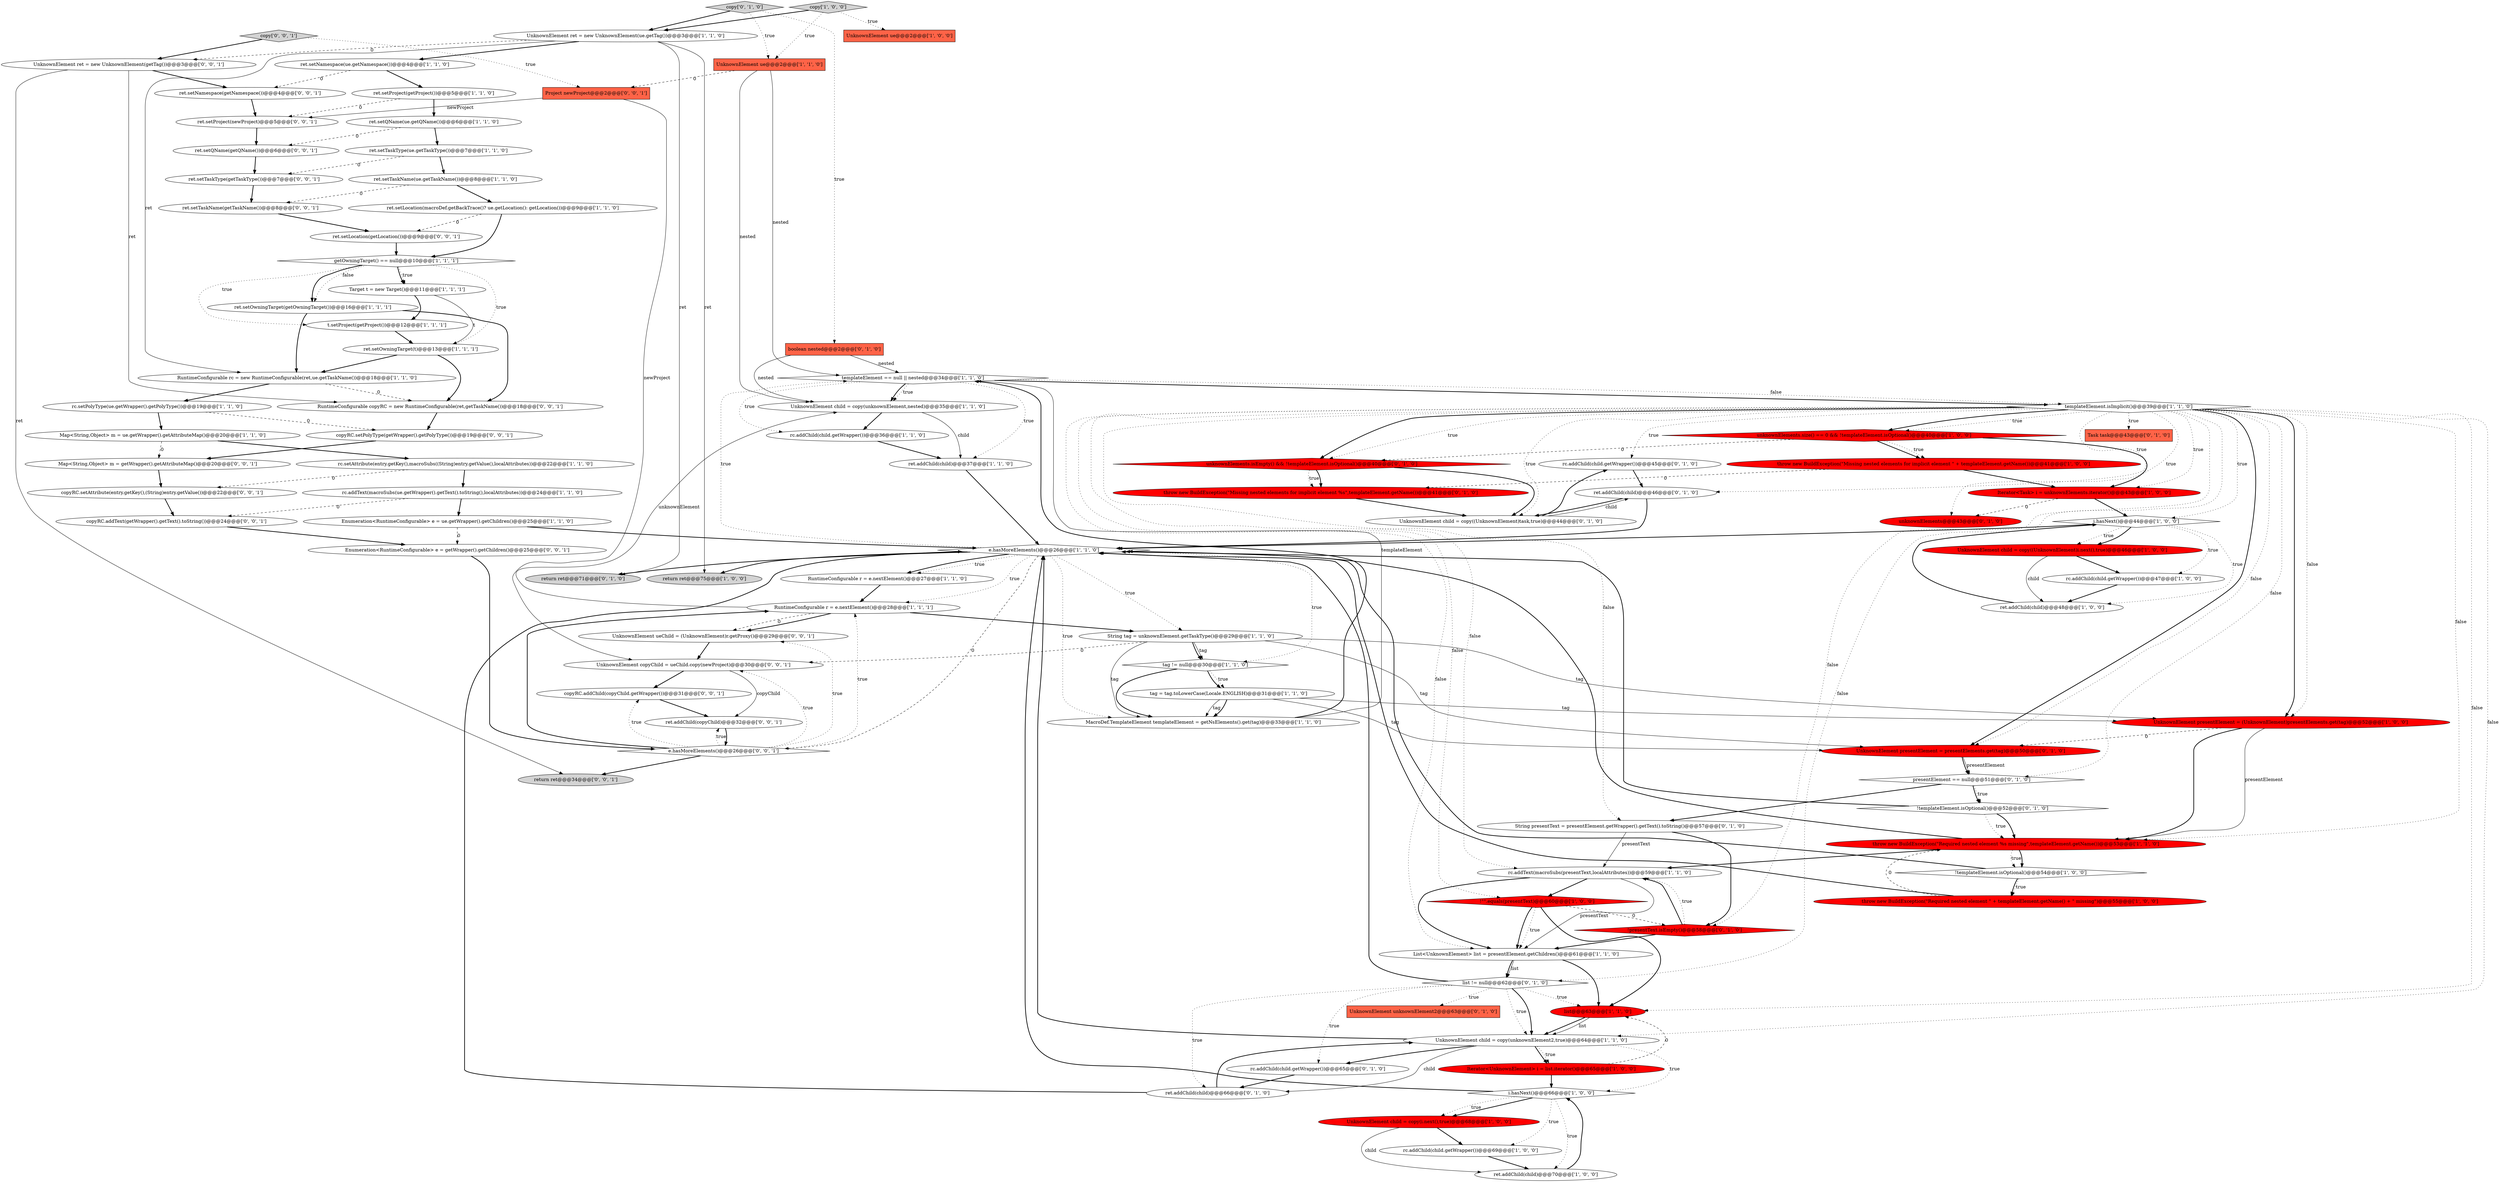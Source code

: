digraph {
46 [style = filled, label = "templateElement == null || nested@@@34@@@['1', '1', '0']", fillcolor = white, shape = diamond image = "AAA0AAABBB1BBB"];
76 [style = filled, label = "copyRC.addChild(copyChild.getWrapper())@@@31@@@['0', '0', '1']", fillcolor = white, shape = ellipse image = "AAA0AAABBB3BBB"];
45 [style = filled, label = "UnknownElement child = copy(i.next(),true)@@@68@@@['1', '0', '0']", fillcolor = red, shape = ellipse image = "AAA1AAABBB1BBB"];
38 [style = filled, label = "UnknownElement child = copy(unknownElement,nested)@@@35@@@['1', '1', '0']", fillcolor = white, shape = ellipse image = "AAA0AAABBB1BBB"];
58 [style = filled, label = "UnknownElement unknownElement2@@@63@@@['0', '1', '0']", fillcolor = tomato, shape = box image = "AAA0AAABBB2BBB"];
5 [style = filled, label = "Target t = new Target()@@@11@@@['1', '1', '1']", fillcolor = white, shape = ellipse image = "AAA0AAABBB1BBB"];
62 [style = filled, label = "rc.addChild(child.getWrapper())@@@45@@@['0', '1', '0']", fillcolor = white, shape = ellipse image = "AAA0AAABBB2BBB"];
6 [style = filled, label = "t.setProject(getProject())@@@12@@@['1', '1', '1']", fillcolor = white, shape = ellipse image = "AAA0AAABBB1BBB"];
25 [style = filled, label = "rc.addChild(child.getWrapper())@@@69@@@['1', '0', '0']", fillcolor = white, shape = ellipse image = "AAA0AAABBB1BBB"];
63 [style = filled, label = "rc.addChild(child.getWrapper())@@@65@@@['0', '1', '0']", fillcolor = white, shape = ellipse image = "AAA0AAABBB2BBB"];
92 [style = filled, label = "copyRC.setPolyType(getWrapper().getPolyType())@@@19@@@['0', '0', '1']", fillcolor = white, shape = ellipse image = "AAA0AAABBB3BBB"];
94 [style = filled, label = "e.hasMoreElements()@@@26@@@['0', '0', '1']", fillcolor = white, shape = diamond image = "AAA0AAABBB3BBB"];
91 [style = filled, label = "Project newProject@@@2@@@['0', '0', '1']", fillcolor = tomato, shape = box image = "AAA0AAABBB3BBB"];
44 [style = filled, label = "Iterator<UnknownElement> i = list.iterator()@@@65@@@['1', '0', '0']", fillcolor = red, shape = ellipse image = "AAA1AAABBB1BBB"];
23 [style = filled, label = "rc.setAttribute(entry.getKey(),macroSubs((String)entry.getValue(),localAttributes))@@@22@@@['1', '1', '0']", fillcolor = white, shape = ellipse image = "AAA0AAABBB1BBB"];
15 [style = filled, label = "throw new BuildException(\"Missing nested elements for implicit element \" + templateElement.getName())@@@41@@@['1', '0', '0']", fillcolor = red, shape = ellipse image = "AAA1AAABBB1BBB"];
72 [style = filled, label = "presentElement == null@@@51@@@['0', '1', '0']", fillcolor = white, shape = diamond image = "AAA0AAABBB2BBB"];
75 [style = filled, label = "RuntimeConfigurable copyRC = new RuntimeConfigurable(ret,getTaskName())@@@18@@@['0', '0', '1']", fillcolor = white, shape = ellipse image = "AAA0AAABBB3BBB"];
88 [style = filled, label = "ret.addChild(copyChild)@@@32@@@['0', '0', '1']", fillcolor = white, shape = ellipse image = "AAA0AAABBB3BBB"];
93 [style = filled, label = "ret.setProject(newProject)@@@5@@@['0', '0', '1']", fillcolor = white, shape = ellipse image = "AAA0AAABBB3BBB"];
51 [style = filled, label = "UnknownElement child = copy(unknownElement2,true)@@@64@@@['1', '1', '0']", fillcolor = white, shape = ellipse image = "AAA0AAABBB1BBB"];
12 [style = filled, label = "String tag = unknownElement.getTaskType()@@@29@@@['1', '1', '0']", fillcolor = white, shape = ellipse image = "AAA0AAABBB1BBB"];
73 [style = filled, label = "return ret@@@71@@@['0', '1', '0']", fillcolor = lightgray, shape = ellipse image = "AAA0AAABBB2BBB"];
50 [style = filled, label = "Map<String,Object> m = ue.getWrapper().getAttributeMap()@@@20@@@['1', '1', '0']", fillcolor = white, shape = ellipse image = "AAA0AAABBB1BBB"];
3 [style = filled, label = "RuntimeConfigurable r = e.nextElement()@@@28@@@['1', '1', '1']", fillcolor = white, shape = ellipse image = "AAA0AAABBB1BBB"];
0 [style = filled, label = "Iterator<Task> i = unknownElements.iterator()@@@43@@@['1', '0', '0']", fillcolor = red, shape = ellipse image = "AAA1AAABBB1BBB"];
53 [style = filled, label = "ret.setProject(getProject())@@@5@@@['1', '1', '0']", fillcolor = white, shape = ellipse image = "AAA0AAABBB1BBB"];
79 [style = filled, label = "copyRC.addText(getWrapper().getText().toString())@@@24@@@['0', '0', '1']", fillcolor = white, shape = ellipse image = "AAA0AAABBB3BBB"];
61 [style = filled, label = "boolean nested@@@2@@@['0', '1', '0']", fillcolor = tomato, shape = box image = "AAA0AAABBB2BBB"];
19 [style = filled, label = "ret.setOwningTarget(t)@@@13@@@['1', '1', '1']", fillcolor = white, shape = ellipse image = "AAA0AAABBB1BBB"];
43 [style = filled, label = "UnknownElement presentElement = (UnknownElement)presentElements.get(tag)@@@52@@@['1', '0', '0']", fillcolor = red, shape = ellipse image = "AAA1AAABBB1BBB"];
85 [style = filled, label = "ret.setLocation(getLocation())@@@9@@@['0', '0', '1']", fillcolor = white, shape = ellipse image = "AAA0AAABBB3BBB"];
30 [style = filled, label = "ret.setNamespace(ue.getNamespace())@@@4@@@['1', '1', '0']", fillcolor = white, shape = ellipse image = "AAA0AAABBB1BBB"];
55 [style = filled, label = "UnknownElement presentElement = presentElements.get(tag)@@@50@@@['0', '1', '0']", fillcolor = red, shape = ellipse image = "AAA1AAABBB2BBB"];
11 [style = filled, label = "return ret@@@75@@@['1', '0', '0']", fillcolor = lightgray, shape = ellipse image = "AAA0AAABBB1BBB"];
16 [style = filled, label = "rc.setPolyType(ue.getWrapper().getPolyType())@@@19@@@['1', '1', '0']", fillcolor = white, shape = ellipse image = "AAA0AAABBB1BBB"];
27 [style = filled, label = "i.hasNext()@@@44@@@['1', '0', '0']", fillcolor = white, shape = diamond image = "AAA0AAABBB1BBB"];
26 [style = filled, label = "list@@@63@@@['1', '1', '0']", fillcolor = red, shape = ellipse image = "AAA1AAABBB1BBB"];
41 [style = filled, label = "UnknownElement ue@@@2@@@['1', '0', '0']", fillcolor = tomato, shape = box image = "AAA0AAABBB1BBB"];
34 [style = filled, label = "ret.addChild(child)@@@48@@@['1', '0', '0']", fillcolor = white, shape = ellipse image = "AAA0AAABBB1BBB"];
29 [style = filled, label = "List<UnknownElement> list = presentElement.getChildren()@@@61@@@['1', '1', '0']", fillcolor = white, shape = ellipse image = "AAA0AAABBB1BBB"];
36 [style = filled, label = "ret.setTaskType(ue.getTaskType())@@@7@@@['1', '1', '0']", fillcolor = white, shape = ellipse image = "AAA0AAABBB1BBB"];
84 [style = filled, label = "UnknownElement copyChild = ueChild.copy(newProject)@@@30@@@['0', '0', '1']", fillcolor = white, shape = ellipse image = "AAA0AAABBB3BBB"];
17 [style = filled, label = "tag = tag.toLowerCase(Locale.ENGLISH)@@@31@@@['1', '1', '0']", fillcolor = white, shape = ellipse image = "AAA0AAABBB1BBB"];
22 [style = filled, label = "MacroDef.TemplateElement templateElement = getNsElements().get(tag)@@@33@@@['1', '1', '0']", fillcolor = white, shape = ellipse image = "AAA0AAABBB1BBB"];
67 [style = filled, label = "ret.addChild(child)@@@66@@@['0', '1', '0']", fillcolor = white, shape = ellipse image = "AAA0AAABBB2BBB"];
21 [style = filled, label = "ret.addChild(child)@@@70@@@['1', '0', '0']", fillcolor = white, shape = ellipse image = "AAA0AAABBB1BBB"];
7 [style = filled, label = "!\"\".equals(presentText)@@@60@@@['1', '0', '0']", fillcolor = red, shape = diamond image = "AAA1AAABBB1BBB"];
13 [style = filled, label = "rc.addText(macroSubs(ue.getWrapper().getText().toString(),localAttributes))@@@24@@@['1', '1', '0']", fillcolor = white, shape = ellipse image = "AAA0AAABBB1BBB"];
8 [style = filled, label = "ret.setOwningTarget(getOwningTarget())@@@16@@@['1', '1', '1']", fillcolor = white, shape = ellipse image = "AAA0AAABBB1BBB"];
48 [style = filled, label = "!templateElement.isOptional()@@@54@@@['1', '0', '0']", fillcolor = white, shape = diamond image = "AAA0AAABBB1BBB"];
68 [style = filled, label = "Task task@@@43@@@['0', '1', '0']", fillcolor = tomato, shape = box image = "AAA0AAABBB2BBB"];
32 [style = filled, label = "throw new BuildException(\"Required nested element \" + templateElement.getName() + \" missing\")@@@55@@@['1', '0', '0']", fillcolor = red, shape = ellipse image = "AAA1AAABBB1BBB"];
4 [style = filled, label = "ret.addChild(child)@@@37@@@['1', '1', '0']", fillcolor = white, shape = ellipse image = "AAA0AAABBB1BBB"];
1 [style = filled, label = "RuntimeConfigurable rc = new RuntimeConfigurable(ret,ue.getTaskName())@@@18@@@['1', '1', '0']", fillcolor = white, shape = ellipse image = "AAA0AAABBB1BBB"];
69 [style = filled, label = "ret.addChild(child)@@@46@@@['0', '1', '0']", fillcolor = white, shape = ellipse image = "AAA0AAABBB2BBB"];
66 [style = filled, label = "list != null@@@62@@@['0', '1', '0']", fillcolor = white, shape = diamond image = "AAA0AAABBB2BBB"];
64 [style = filled, label = "String presentText = presentElement.getWrapper().getText().toString()@@@57@@@['0', '1', '0']", fillcolor = white, shape = ellipse image = "AAA0AAABBB2BBB"];
24 [style = filled, label = "i.hasNext()@@@66@@@['1', '0', '0']", fillcolor = white, shape = diamond image = "AAA0AAABBB1BBB"];
47 [style = filled, label = "getOwningTarget() == null@@@10@@@['1', '1', '1']", fillcolor = white, shape = diamond image = "AAA0AAABBB1BBB"];
35 [style = filled, label = "rc.addText(macroSubs(presentText,localAttributes))@@@59@@@['1', '1', '0']", fillcolor = white, shape = ellipse image = "AAA0AAABBB1BBB"];
59 [style = filled, label = "throw new BuildException(\"Missing nested elements for implicit element %s\",templateElement.getName())@@@41@@@['0', '1', '0']", fillcolor = red, shape = ellipse image = "AAA1AAABBB2BBB"];
71 [style = filled, label = "unknownElements@@@43@@@['0', '1', '0']", fillcolor = red, shape = ellipse image = "AAA1AAABBB2BBB"];
89 [style = filled, label = "return ret@@@34@@@['0', '0', '1']", fillcolor = lightgray, shape = ellipse image = "AAA0AAABBB3BBB"];
10 [style = filled, label = "ret.setTaskName(ue.getTaskName())@@@8@@@['1', '1', '0']", fillcolor = white, shape = ellipse image = "AAA0AAABBB1BBB"];
77 [style = filled, label = "UnknownElement ret = new UnknownElement(getTag())@@@3@@@['0', '0', '1']", fillcolor = white, shape = ellipse image = "AAA0AAABBB3BBB"];
52 [style = filled, label = "templateElement.isImplicit()@@@39@@@['1', '1', '0']", fillcolor = white, shape = diamond image = "AAA0AAABBB1BBB"];
81 [style = filled, label = "copy['0', '0', '1']", fillcolor = lightgray, shape = diamond image = "AAA0AAABBB3BBB"];
60 [style = filled, label = "unknownElements.isEmpty() && !templateElement.isOptional()@@@40@@@['0', '1', '0']", fillcolor = red, shape = diamond image = "AAA1AAABBB2BBB"];
56 [style = filled, label = "copy['0', '1', '0']", fillcolor = lightgray, shape = diamond image = "AAA0AAABBB2BBB"];
39 [style = filled, label = "throw new BuildException(\"Required nested element %s missing\",templateElement.getName())@@@53@@@['1', '1', '0']", fillcolor = red, shape = ellipse image = "AAA1AAABBB1BBB"];
70 [style = filled, label = "!presentText.isEmpty()@@@58@@@['0', '1', '0']", fillcolor = red, shape = diamond image = "AAA1AAABBB2BBB"];
90 [style = filled, label = "UnknownElement ueChild = (UnknownElement)r.getProxy()@@@29@@@['0', '0', '1']", fillcolor = white, shape = ellipse image = "AAA0AAABBB3BBB"];
28 [style = filled, label = "UnknownElement ret = new UnknownElement(ue.getTag())@@@3@@@['1', '1', '0']", fillcolor = white, shape = ellipse image = "AAA0AAABBB1BBB"];
42 [style = filled, label = "UnknownElement ue@@@2@@@['1', '1', '0']", fillcolor = tomato, shape = box image = "AAA0AAABBB1BBB"];
83 [style = filled, label = "ret.setQName(getQName())@@@6@@@['0', '0', '1']", fillcolor = white, shape = ellipse image = "AAA0AAABBB3BBB"];
40 [style = filled, label = "copy['1', '0', '0']", fillcolor = lightgray, shape = diamond image = "AAA0AAABBB1BBB"];
18 [style = filled, label = "rc.addChild(child.getWrapper())@@@36@@@['1', '1', '0']", fillcolor = white, shape = ellipse image = "AAA0AAABBB1BBB"];
14 [style = filled, label = "unknownElements.size() == 0 && !templateElement.isOptional()@@@40@@@['1', '0', '0']", fillcolor = red, shape = diamond image = "AAA1AAABBB1BBB"];
49 [style = filled, label = "ret.setLocation(macroDef.getBackTrace()? ue.getLocation(): getLocation())@@@9@@@['1', '1', '0']", fillcolor = white, shape = ellipse image = "AAA0AAABBB1BBB"];
20 [style = filled, label = "tag != null@@@30@@@['1', '1', '0']", fillcolor = white, shape = diamond image = "AAA0AAABBB1BBB"];
82 [style = filled, label = "Map<String,Object> m = getWrapper().getAttributeMap()@@@20@@@['0', '0', '1']", fillcolor = white, shape = ellipse image = "AAA0AAABBB3BBB"];
31 [style = filled, label = "rc.addChild(child.getWrapper())@@@47@@@['1', '0', '0']", fillcolor = white, shape = ellipse image = "AAA0AAABBB1BBB"];
37 [style = filled, label = "ret.setQName(ue.getQName())@@@6@@@['1', '1', '0']", fillcolor = white, shape = ellipse image = "AAA0AAABBB1BBB"];
2 [style = filled, label = "Enumeration<RuntimeConfigurable> e = ue.getWrapper().getChildren()@@@25@@@['1', '1', '0']", fillcolor = white, shape = ellipse image = "AAA0AAABBB1BBB"];
9 [style = filled, label = "RuntimeConfigurable r = e.nextElement()@@@27@@@['1', '1', '0']", fillcolor = white, shape = ellipse image = "AAA0AAABBB1BBB"];
33 [style = filled, label = "UnknownElement child = copy((UnknownElement)i.next(),true)@@@46@@@['1', '0', '0']", fillcolor = red, shape = ellipse image = "AAA1AAABBB1BBB"];
54 [style = filled, label = "e.hasMoreElements()@@@26@@@['1', '1', '0']", fillcolor = white, shape = diamond image = "AAA0AAABBB1BBB"];
57 [style = filled, label = "!templateElement.isOptional()@@@52@@@['0', '1', '0']", fillcolor = white, shape = diamond image = "AAA0AAABBB2BBB"];
65 [style = filled, label = "UnknownElement child = copy((UnknownElement)task,true)@@@44@@@['0', '1', '0']", fillcolor = white, shape = ellipse image = "AAA0AAABBB2BBB"];
78 [style = filled, label = "ret.setNamespace(getNamespace())@@@4@@@['0', '0', '1']", fillcolor = white, shape = ellipse image = "AAA0AAABBB3BBB"];
87 [style = filled, label = "ret.setTaskType(getTaskType())@@@7@@@['0', '0', '1']", fillcolor = white, shape = ellipse image = "AAA0AAABBB3BBB"];
80 [style = filled, label = "ret.setTaskName(getTaskName())@@@8@@@['0', '0', '1']", fillcolor = white, shape = ellipse image = "AAA0AAABBB3BBB"];
86 [style = filled, label = "Enumeration<RuntimeConfigurable> e = getWrapper().getChildren()@@@25@@@['0', '0', '1']", fillcolor = white, shape = ellipse image = "AAA0AAABBB3BBB"];
74 [style = filled, label = "copyRC.setAttribute(entry.getKey(),(String)entry.getValue())@@@22@@@['0', '0', '1']", fillcolor = white, shape = ellipse image = "AAA0AAABBB3BBB"];
55->72 [style = bold, label=""];
52->51 [style = dotted, label="false"];
66->63 [style = dotted, label="true"];
56->42 [style = dotted, label="true"];
36->87 [style = dashed, label="0"];
70->29 [style = bold, label=""];
79->86 [style = bold, label=""];
57->39 [style = dotted, label="true"];
54->22 [style = dotted, label="true"];
72->57 [style = bold, label=""];
24->25 [style = dotted, label="true"];
84->88 [style = solid, label="copyChild"];
27->33 [style = dotted, label="true"];
65->62 [style = bold, label=""];
52->66 [style = dotted, label="false"];
78->93 [style = bold, label=""];
21->24 [style = bold, label=""];
39->54 [style = bold, label=""];
12->84 [style = dashed, label="0"];
52->55 [style = bold, label=""];
94->3 [style = bold, label=""];
52->70 [style = dotted, label="false"];
12->22 [style = solid, label="tag"];
66->51 [style = dotted, label="true"];
60->59 [style = dotted, label="true"];
26->51 [style = bold, label=""];
7->26 [style = bold, label=""];
48->54 [style = bold, label=""];
8->1 [style = bold, label=""];
52->26 [style = dotted, label="false"];
19->1 [style = bold, label=""];
90->84 [style = bold, label=""];
52->60 [style = bold, label=""];
28->1 [style = solid, label="ret"];
45->25 [style = bold, label=""];
52->14 [style = bold, label=""];
82->74 [style = bold, label=""];
57->39 [style = bold, label=""];
52->62 [style = dotted, label="true"];
22->46 [style = solid, label="templateElement"];
56->61 [style = dotted, label="true"];
17->55 [style = solid, label="tag"];
23->13 [style = bold, label=""];
52->64 [style = dotted, label="false"];
15->59 [style = dashed, label="0"];
15->0 [style = bold, label=""];
52->7 [style = dotted, label="false"];
70->35 [style = bold, label=""];
61->46 [style = solid, label="nested"];
52->55 [style = dotted, label="false"];
72->57 [style = dotted, label="true"];
46->52 [style = dotted, label="false"];
60->65 [style = bold, label=""];
27->33 [style = bold, label=""];
46->18 [style = dotted, label="true"];
24->21 [style = dotted, label="true"];
42->38 [style = solid, label="nested"];
35->7 [style = bold, label=""];
25->21 [style = bold, label=""];
52->69 [style = dotted, label="true"];
40->41 [style = dotted, label="true"];
7->29 [style = bold, label=""];
57->54 [style = bold, label=""];
52->71 [style = dotted, label="true"];
33->34 [style = solid, label="child"];
54->9 [style = dotted, label="true"];
54->12 [style = dotted, label="true"];
46->38 [style = bold, label=""];
22->46 [style = bold, label=""];
50->23 [style = bold, label=""];
37->36 [style = bold, label=""];
94->89 [style = bold, label=""];
28->30 [style = bold, label=""];
76->88 [style = bold, label=""];
51->54 [style = bold, label=""];
51->24 [style = dotted, label="true"];
47->5 [style = dotted, label="true"];
77->89 [style = solid, label="ret"];
51->44 [style = bold, label=""];
80->85 [style = bold, label=""];
81->77 [style = bold, label=""];
44->26 [style = dashed, label="0"];
3->90 [style = dashed, label="0"];
29->66 [style = bold, label=""];
19->75 [style = bold, label=""];
94->3 [style = dotted, label="true"];
10->80 [style = dashed, label="0"];
74->79 [style = bold, label=""];
52->68 [style = dotted, label="true"];
77->78 [style = bold, label=""];
61->38 [style = solid, label="nested"];
66->54 [style = bold, label=""];
29->26 [style = bold, label=""];
17->43 [style = solid, label="tag"];
7->29 [style = dotted, label="true"];
94->90 [style = dotted, label="true"];
26->51 [style = solid, label="list"];
38->18 [style = bold, label=""];
5->6 [style = bold, label=""];
18->4 [style = bold, label=""];
13->79 [style = dashed, label="0"];
1->16 [style = bold, label=""];
39->35 [style = bold, label=""];
66->51 [style = bold, label=""];
27->54 [style = bold, label=""];
48->32 [style = bold, label=""];
23->74 [style = dashed, label="0"];
14->15 [style = bold, label=""];
67->51 [style = bold, label=""];
52->0 [style = dotted, label="true"];
93->83 [style = bold, label=""];
10->49 [style = bold, label=""];
72->64 [style = bold, label=""];
51->63 [style = bold, label=""];
28->77 [style = dashed, label="0"];
40->42 [style = dotted, label="true"];
0->71 [style = dashed, label="0"];
54->11 [style = bold, label=""];
54->73 [style = bold, label=""];
35->29 [style = bold, label=""];
52->14 [style = dotted, label="true"];
91->84 [style = solid, label="newProject"];
67->54 [style = bold, label=""];
52->29 [style = dotted, label="false"];
12->43 [style = solid, label="tag"];
20->17 [style = dotted, label="true"];
50->82 [style = dashed, label="0"];
66->67 [style = dotted, label="true"];
47->19 [style = dotted, label="true"];
81->91 [style = dotted, label="true"];
29->66 [style = solid, label="list"];
59->65 [style = bold, label=""];
2->86 [style = dashed, label="0"];
16->92 [style = dashed, label="0"];
12->20 [style = bold, label=""];
52->39 [style = dotted, label="false"];
30->53 [style = bold, label=""];
3->12 [style = bold, label=""];
85->47 [style = bold, label=""];
17->22 [style = solid, label="tag"];
31->34 [style = bold, label=""];
16->50 [style = bold, label=""];
4->54 [style = bold, label=""];
24->45 [style = bold, label=""];
70->35 [style = dotted, label="true"];
53->37 [style = bold, label=""];
52->43 [style = bold, label=""];
7->70 [style = dashed, label="0"];
28->11 [style = solid, label="ret"];
51->67 [style = solid, label="child"];
35->29 [style = solid, label="presentText"];
55->72 [style = solid, label="presentElement"];
27->31 [style = dotted, label="true"];
39->48 [style = dotted, label="true"];
48->32 [style = dotted, label="true"];
63->67 [style = bold, label=""];
47->5 [style = bold, label=""];
47->8 [style = dotted, label="false"];
52->60 [style = dotted, label="true"];
32->39 [style = dashed, label="0"];
24->45 [style = dotted, label="true"];
9->3 [style = bold, label=""];
94->88 [style = dotted, label="true"];
1->75 [style = dashed, label="0"];
2->54 [style = bold, label=""];
53->93 [style = dashed, label="0"];
37->83 [style = dashed, label="0"];
84->76 [style = bold, label=""];
64->35 [style = solid, label="presentText"];
44->24 [style = bold, label=""];
77->75 [style = solid, label="ret"];
46->38 [style = dotted, label="true"];
54->94 [style = dashed, label="0"];
43->39 [style = bold, label=""];
62->69 [style = bold, label=""];
52->35 [style = dotted, label="false"];
13->2 [style = bold, label=""];
36->10 [style = bold, label=""];
69->65 [style = bold, label=""];
46->4 [style = dotted, label="true"];
39->48 [style = bold, label=""];
20->17 [style = bold, label=""];
30->78 [style = dashed, label="0"];
54->46 [style = dotted, label="true"];
47->8 [style = bold, label=""];
27->34 [style = dotted, label="true"];
0->27 [style = bold, label=""];
42->46 [style = solid, label="nested"];
92->82 [style = bold, label=""];
69->54 [style = bold, label=""];
66->26 [style = dotted, label="true"];
5->19 [style = solid, label="t"];
49->85 [style = dashed, label="0"];
3->38 [style = solid, label="unknownElement"];
6->19 [style = bold, label=""];
40->28 [style = bold, label=""];
60->59 [style = bold, label=""];
45->21 [style = solid, label="child"];
17->22 [style = bold, label=""];
46->52 [style = bold, label=""];
8->75 [style = bold, label=""];
54->3 [style = dotted, label="true"];
66->58 [style = dotted, label="true"];
65->69 [style = solid, label="child"];
24->54 [style = bold, label=""];
20->22 [style = bold, label=""];
49->47 [style = bold, label=""];
52->27 [style = dotted, label="true"];
94->84 [style = dotted, label="true"];
14->60 [style = dashed, label="0"];
12->20 [style = solid, label="tag"];
14->15 [style = dotted, label="true"];
28->73 [style = solid, label="ret"];
91->93 [style = solid, label="newProject"];
54->20 [style = dotted, label="true"];
88->94 [style = bold, label=""];
14->0 [style = bold, label=""];
86->94 [style = bold, label=""];
3->90 [style = bold, label=""];
56->28 [style = bold, label=""];
38->4 [style = solid, label="child"];
54->9 [style = bold, label=""];
43->55 [style = dashed, label="0"];
87->80 [style = bold, label=""];
47->6 [style = dotted, label="true"];
33->31 [style = bold, label=""];
52->72 [style = dotted, label="false"];
12->55 [style = solid, label="tag"];
52->65 [style = dotted, label="true"];
42->91 [style = dashed, label="0"];
94->76 [style = dotted, label="true"];
32->54 [style = bold, label=""];
52->43 [style = dotted, label="false"];
51->44 [style = dotted, label="true"];
75->92 [style = bold, label=""];
83->87 [style = bold, label=""];
64->70 [style = bold, label=""];
34->27 [style = bold, label=""];
43->39 [style = solid, label="presentElement"];
}
